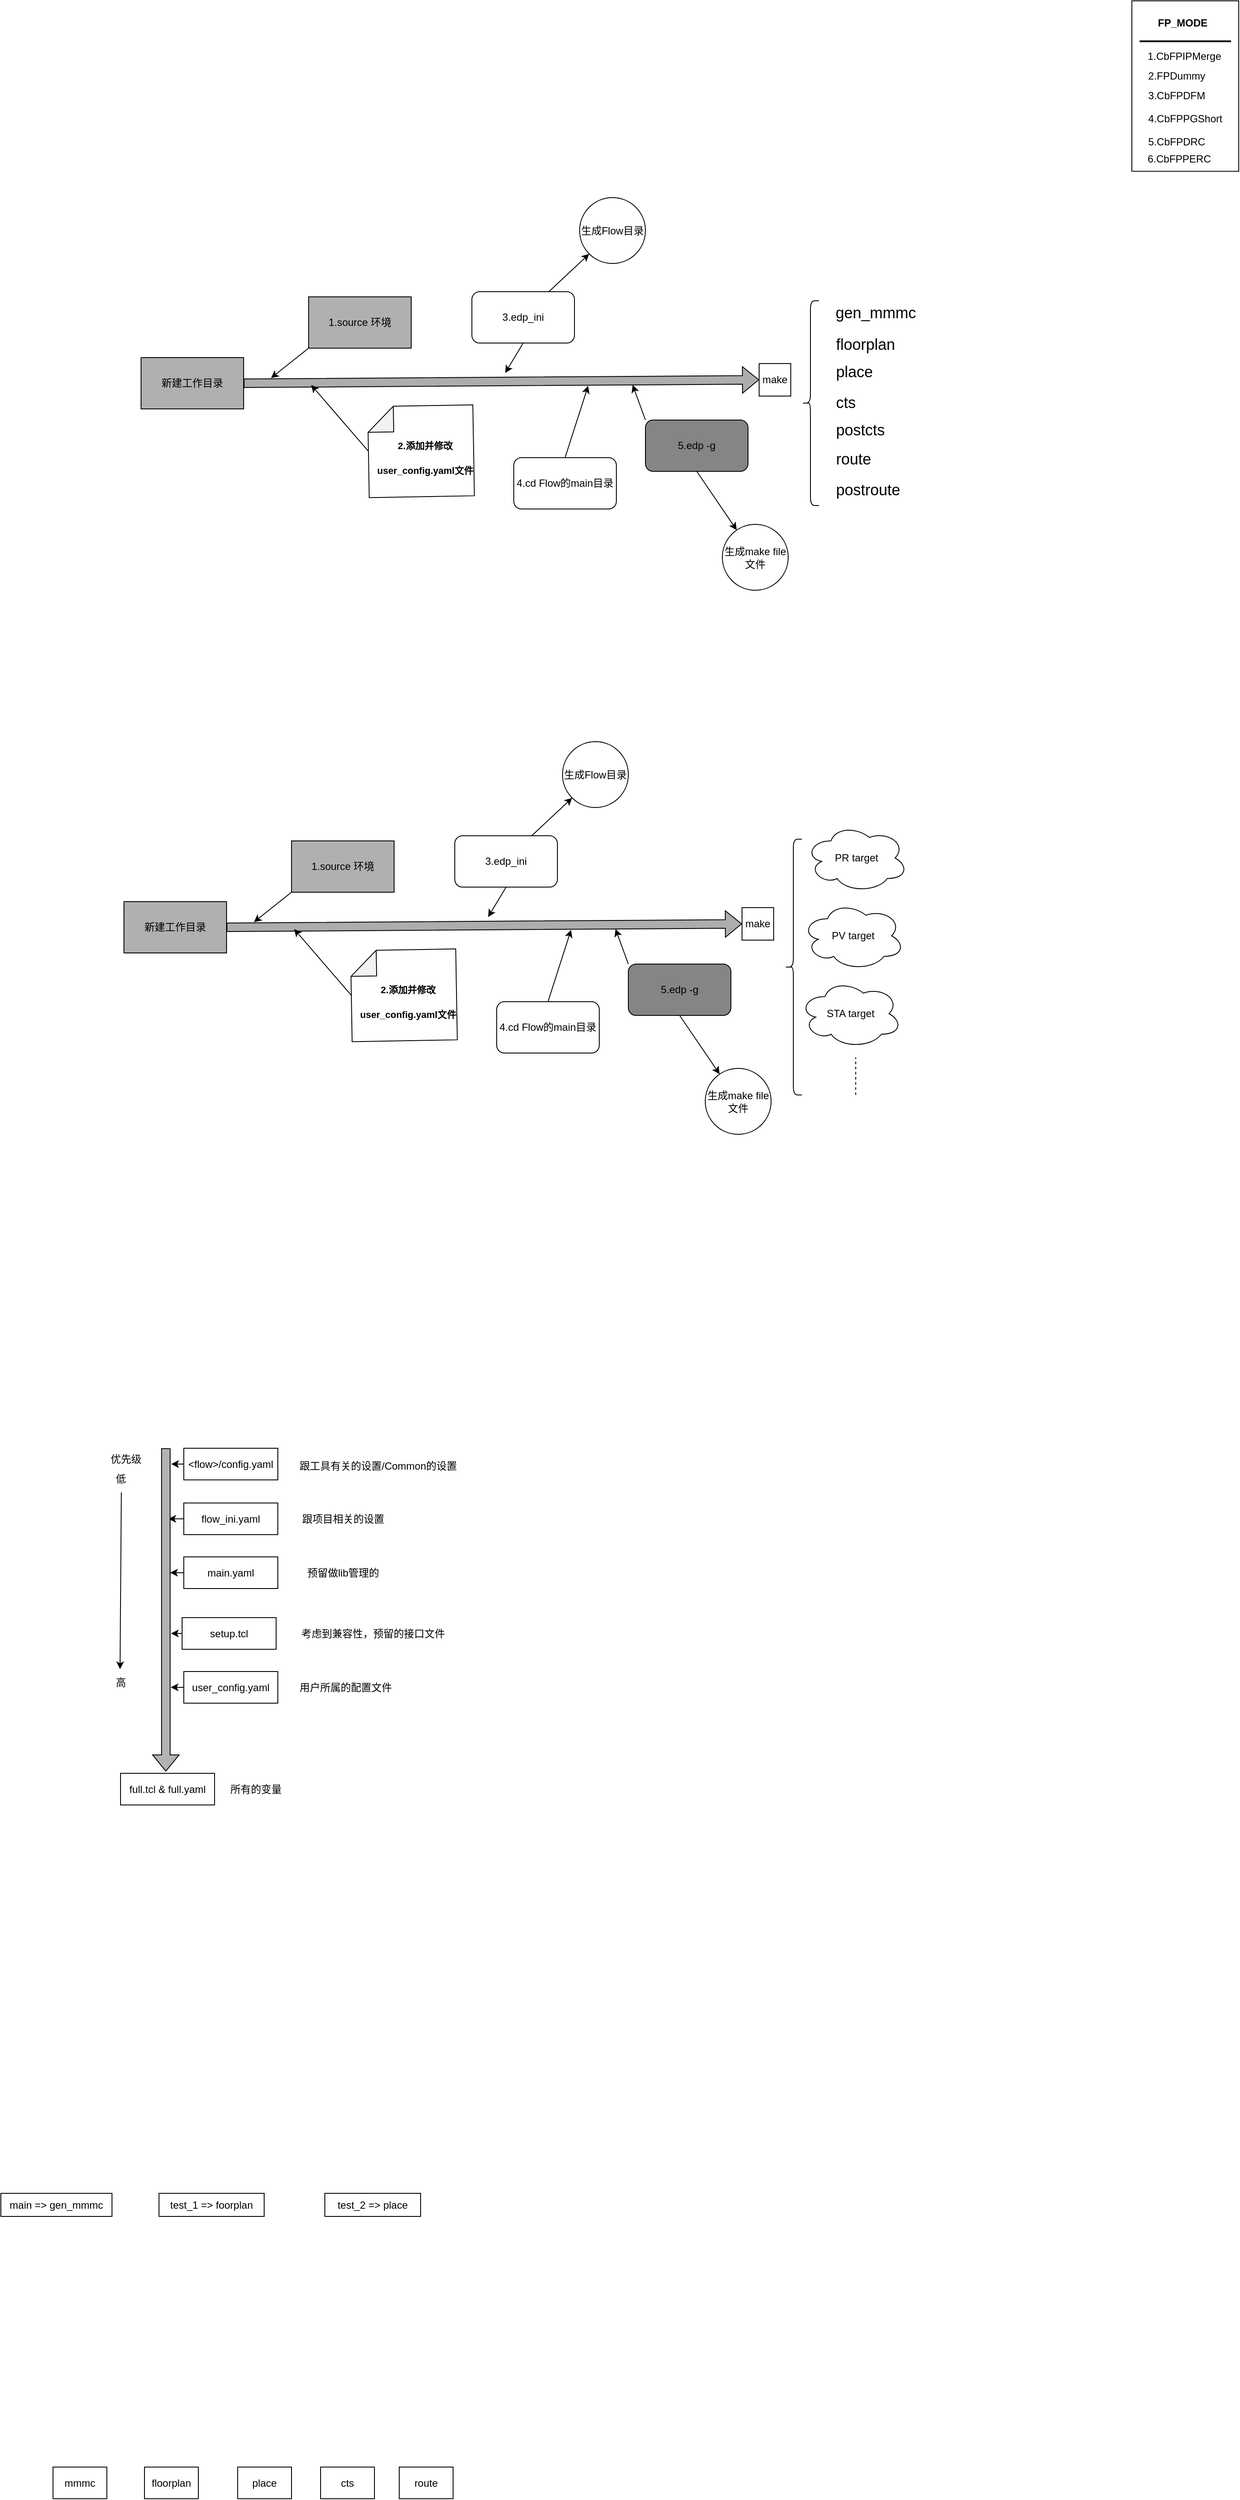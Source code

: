 <mxfile version="24.7.7">
  <diagram id="2Edrh2dbVa9gK9jKkyzz" name="第 1 页">
    <mxGraphModel dx="1160" dy="507" grid="0" gridSize="10" guides="1" tooltips="1" connect="1" arrows="1" fold="1" page="1" pageScale="1" pageWidth="50000" pageHeight="50000" math="0" shadow="0">
      <root>
        <mxCell id="0" />
        <mxCell id="1" parent="0" />
        <mxCell id="g1J860Th6vdiFnxwKssL-17" value="1.source 环境" style="rounded=0;whiteSpace=wrap;html=1;fillColor=#B0B0B0;" parent="1" vertex="1">
          <mxGeometry x="452" y="551" width="120" height="60" as="geometry" />
        </mxCell>
        <mxCell id="g1J860Th6vdiFnxwKssL-18" value="新建工作目录" style="rounded=0;whiteSpace=wrap;html=1;fillColor=#B0B0B0;" parent="1" vertex="1">
          <mxGeometry x="256" y="622" width="120" height="60" as="geometry" />
        </mxCell>
        <mxCell id="g1J860Th6vdiFnxwKssL-22" value="" style="group" parent="1" vertex="1" connectable="0">
          <mxGeometry x="509" y="686" width="149" height="91" as="geometry" />
        </mxCell>
        <mxCell id="g1J860Th6vdiFnxwKssL-20" value="" style="shape=note;whiteSpace=wrap;html=1;backgroundOutline=1;darkOpacity=0.05;rotation=-91;" parent="g1J860Th6vdiFnxwKssL-22" vertex="1">
          <mxGeometry x="21.356" y="-16.023" width="106.288" height="123.045" as="geometry" />
        </mxCell>
        <mxCell id="g1J860Th6vdiFnxwKssL-21" value="&lt;font data-sider-select-id=&quot;ac3c47cb-9aac-4c60-aa73-1e2a86142721&quot; style=&quot;font-size: 11px;&quot;&gt;2.添加并修改&lt;/font&gt;&lt;div&gt;&lt;font data-sider-select-id=&quot;ac3c47cb-9aac-4c60-aa73-1e2a86142721&quot; style=&quot;font-size: 11px;&quot;&gt;user_config.yaml文件&lt;/font&gt;&lt;/div&gt;" style="text;strokeColor=none;fillColor=none;html=1;fontSize=24;fontStyle=1;verticalAlign=middle;align=center;" parent="g1J860Th6vdiFnxwKssL-22" vertex="1">
          <mxGeometry x="33.139" y="34.137" width="90.844" height="30.382" as="geometry" />
        </mxCell>
        <mxCell id="g1J860Th6vdiFnxwKssL-23" value="3.edp_ini" style="rounded=1;whiteSpace=wrap;html=1;" parent="1" vertex="1">
          <mxGeometry x="643" y="545" width="120" height="60" as="geometry" />
        </mxCell>
        <mxCell id="g1J860Th6vdiFnxwKssL-24" value="5.edp -g" style="rounded=1;whiteSpace=wrap;html=1;fillColor=#858585;" parent="1" vertex="1">
          <mxGeometry x="846" y="695" width="120" height="60" as="geometry" />
        </mxCell>
        <mxCell id="g1J860Th6vdiFnxwKssL-25" value="" style="shape=flexArrow;endArrow=classic;html=1;rounded=0;exitX=1;exitY=0.5;exitDx=0;exitDy=0;fillColor=#ADADAD;entryX=0;entryY=0.5;entryDx=0;entryDy=0;" parent="1" source="g1J860Th6vdiFnxwKssL-18" target="oWbEBl2o8Fg8DfM6E3F1-1" edge="1">
          <mxGeometry width="50" height="50" relative="1" as="geometry">
            <mxPoint x="443" y="663" as="sourcePoint" />
            <mxPoint x="994" y="645" as="targetPoint" />
          </mxGeometry>
        </mxCell>
        <mxCell id="g1J860Th6vdiFnxwKssL-26" value="" style="endArrow=classic;html=1;rounded=0;exitX=0;exitY=1;exitDx=0;exitDy=0;" parent="1" source="g1J860Th6vdiFnxwKssL-17" edge="1">
          <mxGeometry width="50" height="50" relative="1" as="geometry">
            <mxPoint x="713" y="447" as="sourcePoint" />
            <mxPoint x="408" y="646" as="targetPoint" />
          </mxGeometry>
        </mxCell>
        <mxCell id="g1J860Th6vdiFnxwKssL-28" value="" style="endArrow=classic;html=1;rounded=0;exitX=0;exitY=0;exitDx=54.174;exitDy=0;exitPerimeter=0;" parent="1" source="g1J860Th6vdiFnxwKssL-20" edge="1">
          <mxGeometry width="50" height="50" relative="1" as="geometry">
            <mxPoint x="713" y="568" as="sourcePoint" />
            <mxPoint x="455" y="654" as="targetPoint" />
          </mxGeometry>
        </mxCell>
        <mxCell id="g1J860Th6vdiFnxwKssL-29" value="" style="endArrow=classic;html=1;rounded=0;exitX=0.5;exitY=1;exitDx=0;exitDy=0;" parent="1" source="g1J860Th6vdiFnxwKssL-23" edge="1">
          <mxGeometry width="50" height="50" relative="1" as="geometry">
            <mxPoint x="713" y="568" as="sourcePoint" />
            <mxPoint x="682" y="640" as="targetPoint" />
          </mxGeometry>
        </mxCell>
        <mxCell id="g1J860Th6vdiFnxwKssL-30" value="" style="endArrow=classic;html=1;rounded=0;exitX=0;exitY=0;exitDx=0;exitDy=0;" parent="1" source="g1J860Th6vdiFnxwKssL-24" edge="1">
          <mxGeometry width="50" height="50" relative="1" as="geometry">
            <mxPoint x="713" y="568" as="sourcePoint" />
            <mxPoint x="831" y="654" as="targetPoint" />
          </mxGeometry>
        </mxCell>
        <mxCell id="g1J860Th6vdiFnxwKssL-31" value="生成make file文件" style="ellipse;whiteSpace=wrap;html=1;" parent="1" vertex="1">
          <mxGeometry x="936" y="817" width="77" height="77" as="geometry" />
        </mxCell>
        <mxCell id="g1J860Th6vdiFnxwKssL-32" value="生成Flow目录" style="ellipse;whiteSpace=wrap;html=1;" parent="1" vertex="1">
          <mxGeometry x="769" y="435" width="77" height="77" as="geometry" />
        </mxCell>
        <mxCell id="g1J860Th6vdiFnxwKssL-33" value="" style="endArrow=classic;html=1;rounded=0;exitX=0.75;exitY=0;exitDx=0;exitDy=0;entryX=0;entryY=1;entryDx=0;entryDy=0;" parent="1" source="g1J860Th6vdiFnxwKssL-23" target="g1J860Th6vdiFnxwKssL-32" edge="1">
          <mxGeometry width="50" height="50" relative="1" as="geometry">
            <mxPoint x="713" y="690" as="sourcePoint" />
            <mxPoint x="763" y="640" as="targetPoint" />
          </mxGeometry>
        </mxCell>
        <mxCell id="g1J860Th6vdiFnxwKssL-34" value="" style="endArrow=classic;html=1;rounded=0;exitX=0.5;exitY=1;exitDx=0;exitDy=0;" parent="1" source="g1J860Th6vdiFnxwKssL-24" target="g1J860Th6vdiFnxwKssL-31" edge="1">
          <mxGeometry width="50" height="50" relative="1" as="geometry">
            <mxPoint x="713" y="690" as="sourcePoint" />
            <mxPoint x="763" y="640" as="targetPoint" />
          </mxGeometry>
        </mxCell>
        <mxCell id="oWbEBl2o8Fg8DfM6E3F1-1" value="make" style="rounded=0;whiteSpace=wrap;html=1;" parent="1" vertex="1">
          <mxGeometry x="979" y="629" width="37" height="38" as="geometry" />
        </mxCell>
        <mxCell id="oWbEBl2o8Fg8DfM6E3F1-2" value="" style="shape=curlyBracket;whiteSpace=wrap;html=1;rounded=1;labelPosition=left;verticalLabelPosition=middle;align=right;verticalAlign=middle;" parent="1" vertex="1">
          <mxGeometry x="1029" y="555.62" width="20" height="239.38" as="geometry" />
        </mxCell>
        <mxCell id="oWbEBl2o8Fg8DfM6E3F1-46" value="" style="group" parent="1" vertex="1" connectable="0">
          <mxGeometry x="1415" y="205" width="125" height="199.25" as="geometry" />
        </mxCell>
        <mxCell id="oWbEBl2o8Fg8DfM6E3F1-40" value="&lt;div&gt;&lt;div&gt;&lt;br&gt;&lt;/div&gt;&lt;/div&gt;" style="rounded=0;whiteSpace=wrap;html=1;" parent="oWbEBl2o8Fg8DfM6E3F1-46" vertex="1">
          <mxGeometry width="125" height="199.25" as="geometry" />
        </mxCell>
        <mxCell id="oWbEBl2o8Fg8DfM6E3F1-41" value="" style="line;strokeWidth=2;html=1;" parent="oWbEBl2o8Fg8DfM6E3F1-46" vertex="1">
          <mxGeometry x="9.009" y="40.137" width="106.982" height="14.335" as="geometry" />
        </mxCell>
        <mxCell id="oWbEBl2o8Fg8DfM6E3F1-47" value="&lt;b data-sider-select-id=&quot;d9ca1631-cc6f-4ed3-a639-94c9e689825b&quot;&gt;FP_MODE&lt;/b&gt;" style="text;html=1;align=center;verticalAlign=middle;resizable=0;points=[];autosize=1;strokeColor=none;fillColor=none;" parent="oWbEBl2o8Fg8DfM6E3F1-46" vertex="1">
          <mxGeometry x="20.997" y="12.939" width="76" height="26" as="geometry" />
        </mxCell>
        <mxCell id="oWbEBl2o8Fg8DfM6E3F1-54" value="&lt;span data-sider-select-id=&quot;99fa7711-8cff-403c-a371-6c08e8c9f001&quot; style=&quot;text-align: left; text-wrap: wrap;&quot;&gt;&lt;font data-sider-select-id=&quot;bf49ba30-4566-4030-b8a1-2bf71007fc2c&quot; style=&quot;font-size: 12px;&quot;&gt;2.FPDummy&lt;/font&gt;&lt;/span&gt;" style="text;html=1;align=center;verticalAlign=middle;resizable=0;points=[];autosize=1;strokeColor=none;fillColor=none;" parent="oWbEBl2o8Fg8DfM6E3F1-46" vertex="1">
          <mxGeometry x="9.01" y="74.784" width="85" height="26" as="geometry" />
        </mxCell>
        <mxCell id="oWbEBl2o8Fg8DfM6E3F1-49" value="&lt;font data-sider-select-id=&quot;fd33093a-4f0a-4e13-8372-76dc305c88ec&quot; style=&quot;font-size: 12px;&quot;&gt;3.CbFPDFM&lt;/font&gt;" style="text;html=1;align=center;verticalAlign=middle;resizable=0;points=[];autosize=1;strokeColor=none;fillColor=none;" parent="oWbEBl2o8Fg8DfM6E3F1-46" vertex="1">
          <mxGeometry x="9.01" y="97.798" width="85" height="26" as="geometry" />
        </mxCell>
        <mxCell id="oWbEBl2o8Fg8DfM6E3F1-50" value="&lt;font data-sider-select-id=&quot;a13554c6-6b40-4dca-953b-ee59fdd4d036&quot; style=&quot;font-size: 12px;&quot;&gt;4.CbFPPGShort&lt;/font&gt;" style="text;html=1;align=center;verticalAlign=middle;resizable=0;points=[];autosize=1;strokeColor=none;fillColor=none;" parent="oWbEBl2o8Fg8DfM6E3F1-46" vertex="1">
          <mxGeometry x="9.01" y="124.989" width="105" height="26" as="geometry" />
        </mxCell>
        <mxCell id="oWbEBl2o8Fg8DfM6E3F1-51" value="&lt;font data-sider-select-id=&quot;acddb4a8-8911-43b6-9aab-9c53931a1b9e&quot; style=&quot;font-size: 12px;&quot;&gt;5.CbFPDRC&lt;/font&gt;" style="text;html=1;align=center;verticalAlign=middle;resizable=0;points=[];autosize=1;strokeColor=none;fillColor=none;" parent="oWbEBl2o8Fg8DfM6E3F1-46" vertex="1">
          <mxGeometry x="9.01" y="152.183" width="85" height="26" as="geometry" />
        </mxCell>
        <mxCell id="oWbEBl2o8Fg8DfM6E3F1-52" value="&lt;font data-sider-select-id=&quot;4f210d57-bb04-4a2b-893e-a420c23c2cde&quot; style=&quot;font-size: 12px;&quot;&gt;6.CbFPPERC&lt;/font&gt;" style="text;html=1;align=center;verticalAlign=middle;resizable=0;points=[];autosize=1;strokeColor=none;fillColor=none;" parent="oWbEBl2o8Fg8DfM6E3F1-46" vertex="1">
          <mxGeometry x="9.01" y="172.056" width="92" height="26" as="geometry" />
        </mxCell>
        <mxCell id="oWbEBl2o8Fg8DfM6E3F1-53" value="&lt;div&gt;&lt;span style=&quot;text-align: left;&quot; data-sider-select-id=&quot;d6f26f39-66fe-4509-8251-e858bef17e57&quot;&gt;&lt;font data-sider-select-id=&quot;4eeca90d-0ec9-4b86-97ac-9a9df71933e0&quot; style=&quot;font-size: 12px;&quot;&gt;1.CbFPIPMerge&lt;/font&gt;&lt;/span&gt;&lt;/div&gt;&lt;div&gt;&lt;br style=&quot;text-wrap: wrap;&quot;&gt;&lt;/div&gt;" style="text;html=1;align=center;verticalAlign=middle;resizable=0;points=[];autosize=1;strokeColor=none;fillColor=none;" parent="oWbEBl2o8Fg8DfM6E3F1-46" vertex="1">
          <mxGeometry x="9.01" y="51.512" width="104" height="41" as="geometry" />
        </mxCell>
        <mxCell id="_2UC7QPBTQOqAa1snjqE-1" value="&lt;font style=&quot;font-size: 18px;&quot;&gt;floorplan&lt;/font&gt;" style="text;html=1;align=center;verticalAlign=middle;resizable=0;points=[];autosize=1;strokeColor=none;fillColor=none;" parent="1" vertex="1">
          <mxGeometry x="1059" y="590" width="87" height="34" as="geometry" />
        </mxCell>
        <mxCell id="_2UC7QPBTQOqAa1snjqE-2" value="4.cd Flow的main目录" style="rounded=1;whiteSpace=wrap;html=1;" parent="1" vertex="1">
          <mxGeometry x="692" y="739" width="120" height="60" as="geometry" />
        </mxCell>
        <mxCell id="_2UC7QPBTQOqAa1snjqE-3" value="" style="endArrow=classic;html=1;rounded=0;exitX=0.5;exitY=0;exitDx=0;exitDy=0;" parent="1" source="_2UC7QPBTQOqAa1snjqE-2" edge="1">
          <mxGeometry width="50" height="50" relative="1" as="geometry">
            <mxPoint x="706" y="687" as="sourcePoint" />
            <mxPoint x="779" y="655" as="targetPoint" />
          </mxGeometry>
        </mxCell>
        <mxCell id="_2UC7QPBTQOqAa1snjqE-4" value="&lt;font style=&quot;font-size: 18px;&quot;&gt;place&lt;/font&gt;" style="text;html=1;align=center;verticalAlign=middle;resizable=0;points=[];autosize=1;strokeColor=none;fillColor=none;" parent="1" vertex="1">
          <mxGeometry x="1059" y="622" width="61" height="34" as="geometry" />
        </mxCell>
        <mxCell id="_2UC7QPBTQOqAa1snjqE-5" value="&lt;font style=&quot;font-size: 18px;&quot;&gt;cts&lt;/font&gt;" style="text;html=1;align=center;verticalAlign=middle;resizable=0;points=[];autosize=1;strokeColor=none;fillColor=none;" parent="1" vertex="1">
          <mxGeometry x="1059" y="658.31" width="41" height="34" as="geometry" />
        </mxCell>
        <mxCell id="_2UC7QPBTQOqAa1snjqE-6" value="&lt;font style=&quot;font-size: 18px;&quot;&gt;postcts&lt;/font&gt;" style="text;html=1;align=center;verticalAlign=middle;resizable=0;points=[];autosize=1;strokeColor=none;fillColor=none;" parent="1" vertex="1">
          <mxGeometry x="1059" y="690" width="75" height="34" as="geometry" />
        </mxCell>
        <mxCell id="_2UC7QPBTQOqAa1snjqE-7" value="&lt;font style=&quot;font-size: 18px;&quot;&gt;route&lt;/font&gt;" style="text;html=1;align=center;verticalAlign=middle;resizable=0;points=[];autosize=1;strokeColor=none;fillColor=none;" parent="1" vertex="1">
          <mxGeometry x="1059" y="724" width="59" height="34" as="geometry" />
        </mxCell>
        <mxCell id="_2UC7QPBTQOqAa1snjqE-8" value="&lt;font style=&quot;font-size: 18px;&quot;&gt;postroute&lt;/font&gt;" style="text;html=1;align=center;verticalAlign=middle;resizable=0;points=[];autosize=1;strokeColor=none;fillColor=none;" parent="1" vertex="1">
          <mxGeometry x="1059" y="760" width="93" height="34" as="geometry" />
        </mxCell>
        <mxCell id="_2UC7QPBTQOqAa1snjqE-10" value="1.source 环境" style="rounded=0;whiteSpace=wrap;html=1;fillColor=#B0B0B0;" parent="1" vertex="1">
          <mxGeometry x="432" y="1187" width="120" height="60" as="geometry" />
        </mxCell>
        <mxCell id="_2UC7QPBTQOqAa1snjqE-11" value="新建工作目录" style="rounded=0;whiteSpace=wrap;html=1;fillColor=#B0B0B0;" parent="1" vertex="1">
          <mxGeometry x="236" y="1258" width="120" height="60" as="geometry" />
        </mxCell>
        <mxCell id="_2UC7QPBTQOqAa1snjqE-12" value="" style="group" parent="1" vertex="1" connectable="0">
          <mxGeometry x="489" y="1322" width="149" height="91" as="geometry" />
        </mxCell>
        <mxCell id="_2UC7QPBTQOqAa1snjqE-13" value="" style="shape=note;whiteSpace=wrap;html=1;backgroundOutline=1;darkOpacity=0.05;rotation=-91;" parent="_2UC7QPBTQOqAa1snjqE-12" vertex="1">
          <mxGeometry x="21.356" y="-16.023" width="106.288" height="123.045" as="geometry" />
        </mxCell>
        <mxCell id="_2UC7QPBTQOqAa1snjqE-14" value="&lt;font data-sider-select-id=&quot;ac3c47cb-9aac-4c60-aa73-1e2a86142721&quot; style=&quot;font-size: 11px;&quot;&gt;2.添加并修改&lt;/font&gt;&lt;div&gt;&lt;font data-sider-select-id=&quot;ac3c47cb-9aac-4c60-aa73-1e2a86142721&quot; style=&quot;font-size: 11px;&quot;&gt;user_config.yaml文件&lt;/font&gt;&lt;/div&gt;" style="text;strokeColor=none;fillColor=none;html=1;fontSize=24;fontStyle=1;verticalAlign=middle;align=center;" parent="_2UC7QPBTQOqAa1snjqE-12" vertex="1">
          <mxGeometry x="33.139" y="34.137" width="90.844" height="30.382" as="geometry" />
        </mxCell>
        <mxCell id="_2UC7QPBTQOqAa1snjqE-15" value="3.edp_ini" style="rounded=1;whiteSpace=wrap;html=1;" parent="1" vertex="1">
          <mxGeometry x="623" y="1181" width="120" height="60" as="geometry" />
        </mxCell>
        <mxCell id="_2UC7QPBTQOqAa1snjqE-16" value="5.edp -g" style="rounded=1;whiteSpace=wrap;html=1;fillColor=#858585;" parent="1" vertex="1">
          <mxGeometry x="826" y="1331" width="120" height="60" as="geometry" />
        </mxCell>
        <mxCell id="_2UC7QPBTQOqAa1snjqE-17" value="" style="shape=flexArrow;endArrow=classic;html=1;rounded=0;exitX=1;exitY=0.5;exitDx=0;exitDy=0;fillColor=#ADADAD;entryX=0;entryY=0.5;entryDx=0;entryDy=0;" parent="1" source="_2UC7QPBTQOqAa1snjqE-11" target="_2UC7QPBTQOqAa1snjqE-26" edge="1">
          <mxGeometry width="50" height="50" relative="1" as="geometry">
            <mxPoint x="423" y="1299" as="sourcePoint" />
            <mxPoint x="974" y="1281" as="targetPoint" />
          </mxGeometry>
        </mxCell>
        <mxCell id="_2UC7QPBTQOqAa1snjqE-18" value="" style="endArrow=classic;html=1;rounded=0;exitX=0;exitY=1;exitDx=0;exitDy=0;" parent="1" source="_2UC7QPBTQOqAa1snjqE-10" edge="1">
          <mxGeometry width="50" height="50" relative="1" as="geometry">
            <mxPoint x="693" y="1083" as="sourcePoint" />
            <mxPoint x="388" y="1282" as="targetPoint" />
          </mxGeometry>
        </mxCell>
        <mxCell id="_2UC7QPBTQOqAa1snjqE-19" value="" style="endArrow=classic;html=1;rounded=0;exitX=0;exitY=0;exitDx=54.174;exitDy=0;exitPerimeter=0;" parent="1" source="_2UC7QPBTQOqAa1snjqE-13" edge="1">
          <mxGeometry width="50" height="50" relative="1" as="geometry">
            <mxPoint x="693" y="1204" as="sourcePoint" />
            <mxPoint x="435" y="1290" as="targetPoint" />
          </mxGeometry>
        </mxCell>
        <mxCell id="_2UC7QPBTQOqAa1snjqE-20" value="" style="endArrow=classic;html=1;rounded=0;exitX=0.5;exitY=1;exitDx=0;exitDy=0;" parent="1" source="_2UC7QPBTQOqAa1snjqE-15" edge="1">
          <mxGeometry width="50" height="50" relative="1" as="geometry">
            <mxPoint x="693" y="1204" as="sourcePoint" />
            <mxPoint x="662" y="1276" as="targetPoint" />
          </mxGeometry>
        </mxCell>
        <mxCell id="_2UC7QPBTQOqAa1snjqE-21" value="" style="endArrow=classic;html=1;rounded=0;exitX=0;exitY=0;exitDx=0;exitDy=0;" parent="1" source="_2UC7QPBTQOqAa1snjqE-16" edge="1">
          <mxGeometry width="50" height="50" relative="1" as="geometry">
            <mxPoint x="693" y="1204" as="sourcePoint" />
            <mxPoint x="811" y="1290" as="targetPoint" />
          </mxGeometry>
        </mxCell>
        <mxCell id="_2UC7QPBTQOqAa1snjqE-22" value="生成make file文件" style="ellipse;whiteSpace=wrap;html=1;" parent="1" vertex="1">
          <mxGeometry x="916" y="1453" width="77" height="77" as="geometry" />
        </mxCell>
        <mxCell id="_2UC7QPBTQOqAa1snjqE-23" value="生成Flow目录" style="ellipse;whiteSpace=wrap;html=1;" parent="1" vertex="1">
          <mxGeometry x="749" y="1071" width="77" height="77" as="geometry" />
        </mxCell>
        <mxCell id="_2UC7QPBTQOqAa1snjqE-24" value="" style="endArrow=classic;html=1;rounded=0;exitX=0.75;exitY=0;exitDx=0;exitDy=0;entryX=0;entryY=1;entryDx=0;entryDy=0;" parent="1" source="_2UC7QPBTQOqAa1snjqE-15" target="_2UC7QPBTQOqAa1snjqE-23" edge="1">
          <mxGeometry width="50" height="50" relative="1" as="geometry">
            <mxPoint x="693" y="1326" as="sourcePoint" />
            <mxPoint x="743" y="1276" as="targetPoint" />
          </mxGeometry>
        </mxCell>
        <mxCell id="_2UC7QPBTQOqAa1snjqE-25" value="" style="endArrow=classic;html=1;rounded=0;exitX=0.5;exitY=1;exitDx=0;exitDy=0;" parent="1" source="_2UC7QPBTQOqAa1snjqE-16" target="_2UC7QPBTQOqAa1snjqE-22" edge="1">
          <mxGeometry width="50" height="50" relative="1" as="geometry">
            <mxPoint x="693" y="1326" as="sourcePoint" />
            <mxPoint x="743" y="1276" as="targetPoint" />
          </mxGeometry>
        </mxCell>
        <mxCell id="_2UC7QPBTQOqAa1snjqE-26" value="make" style="rounded=0;whiteSpace=wrap;html=1;" parent="1" vertex="1">
          <mxGeometry x="959" y="1265" width="37" height="38" as="geometry" />
        </mxCell>
        <mxCell id="_2UC7QPBTQOqAa1snjqE-27" value="" style="shape=curlyBracket;whiteSpace=wrap;html=1;rounded=1;labelPosition=left;verticalLabelPosition=middle;align=right;verticalAlign=middle;" parent="1" vertex="1">
          <mxGeometry x="1009" y="1185" width="20" height="299" as="geometry" />
        </mxCell>
        <mxCell id="_2UC7QPBTQOqAa1snjqE-29" value="4.cd Flow的main目录" style="rounded=1;whiteSpace=wrap;html=1;" parent="1" vertex="1">
          <mxGeometry x="672" y="1375" width="120" height="60" as="geometry" />
        </mxCell>
        <mxCell id="_2UC7QPBTQOqAa1snjqE-30" value="" style="endArrow=classic;html=1;rounded=0;exitX=0.5;exitY=0;exitDx=0;exitDy=0;" parent="1" source="_2UC7QPBTQOqAa1snjqE-29" edge="1">
          <mxGeometry width="50" height="50" relative="1" as="geometry">
            <mxPoint x="686" y="1323" as="sourcePoint" />
            <mxPoint x="759" y="1291" as="targetPoint" />
          </mxGeometry>
        </mxCell>
        <mxCell id="_2UC7QPBTQOqAa1snjqE-36" value="PR target" style="ellipse;shape=cloud;whiteSpace=wrap;html=1;" parent="1" vertex="1">
          <mxGeometry x="1033" y="1167" width="120" height="80" as="geometry" />
        </mxCell>
        <mxCell id="_2UC7QPBTQOqAa1snjqE-37" value="PV target" style="ellipse;shape=cloud;whiteSpace=wrap;html=1;" parent="1" vertex="1">
          <mxGeometry x="1029" y="1258" width="120" height="80" as="geometry" />
        </mxCell>
        <mxCell id="_2UC7QPBTQOqAa1snjqE-38" value="STA target" style="ellipse;shape=cloud;whiteSpace=wrap;html=1;" parent="1" vertex="1">
          <mxGeometry x="1026" y="1349" width="120" height="80" as="geometry" />
        </mxCell>
        <mxCell id="_2UC7QPBTQOqAa1snjqE-39" value="" style="endArrow=none;dashed=1;html=1;rounded=0;" parent="1" edge="1">
          <mxGeometry width="50" height="50" relative="1" as="geometry">
            <mxPoint x="1092" y="1484" as="sourcePoint" />
            <mxPoint x="1092" y="1440" as="targetPoint" />
          </mxGeometry>
        </mxCell>
        <mxCell id="fot1-dn6BqoBOH9BtjJu-8" style="edgeStyle=orthogonalEdgeStyle;rounded=0;orthogonalLoop=1;jettySize=auto;html=1;exitX=0;exitY=0.5;exitDx=0;exitDy=0;" parent="1" source="fot1-dn6BqoBOH9BtjJu-1" edge="1">
          <mxGeometry relative="1" as="geometry">
            <mxPoint x="291.333" y="1916" as="targetPoint" />
          </mxGeometry>
        </mxCell>
        <mxCell id="fot1-dn6BqoBOH9BtjJu-1" value="&amp;lt;flow&amp;gt;/config.yaml" style="rounded=0;whiteSpace=wrap;html=1;" parent="1" vertex="1">
          <mxGeometry x="306" y="1897" width="110" height="37" as="geometry" />
        </mxCell>
        <mxCell id="fot1-dn6BqoBOH9BtjJu-9" style="edgeStyle=orthogonalEdgeStyle;rounded=0;orthogonalLoop=1;jettySize=auto;html=1;exitX=0;exitY=0.5;exitDx=0;exitDy=0;" parent="1" source="fot1-dn6BqoBOH9BtjJu-2" edge="1">
          <mxGeometry relative="1" as="geometry">
            <mxPoint x="288.0" y="1980" as="targetPoint" />
          </mxGeometry>
        </mxCell>
        <mxCell id="fot1-dn6BqoBOH9BtjJu-2" value="flow_ini.yaml" style="rounded=0;whiteSpace=wrap;html=1;" parent="1" vertex="1">
          <mxGeometry x="306" y="1961" width="110" height="37" as="geometry" />
        </mxCell>
        <mxCell id="fot1-dn6BqoBOH9BtjJu-10" style="edgeStyle=orthogonalEdgeStyle;rounded=0;orthogonalLoop=1;jettySize=auto;html=1;exitX=0;exitY=0.5;exitDx=0;exitDy=0;" parent="1" source="fot1-dn6BqoBOH9BtjJu-3" edge="1">
          <mxGeometry relative="1" as="geometry">
            <mxPoint x="290.0" y="2043" as="targetPoint" />
          </mxGeometry>
        </mxCell>
        <mxCell id="fot1-dn6BqoBOH9BtjJu-3" value="main.yaml" style="rounded=0;whiteSpace=wrap;html=1;" parent="1" vertex="1">
          <mxGeometry x="306" y="2024" width="110" height="37" as="geometry" />
        </mxCell>
        <mxCell id="fot1-dn6BqoBOH9BtjJu-11" style="edgeStyle=orthogonalEdgeStyle;rounded=0;orthogonalLoop=1;jettySize=auto;html=1;exitX=0;exitY=0.5;exitDx=0;exitDy=0;" parent="1" source="fot1-dn6BqoBOH9BtjJu-4" edge="1">
          <mxGeometry relative="1" as="geometry">
            <mxPoint x="291" y="2113" as="targetPoint" />
          </mxGeometry>
        </mxCell>
        <mxCell id="fot1-dn6BqoBOH9BtjJu-4" value="setup.tcl" style="rounded=0;whiteSpace=wrap;html=1;" parent="1" vertex="1">
          <mxGeometry x="304" y="2095" width="110" height="37" as="geometry" />
        </mxCell>
        <mxCell id="fot1-dn6BqoBOH9BtjJu-12" style="edgeStyle=orthogonalEdgeStyle;rounded=0;orthogonalLoop=1;jettySize=auto;html=1;exitX=0;exitY=0.5;exitDx=0;exitDy=0;" parent="1" source="fot1-dn6BqoBOH9BtjJu-5" edge="1">
          <mxGeometry relative="1" as="geometry">
            <mxPoint x="290.667" y="2177" as="targetPoint" />
          </mxGeometry>
        </mxCell>
        <mxCell id="fot1-dn6BqoBOH9BtjJu-5" value="user_config.yaml" style="rounded=0;whiteSpace=wrap;html=1;" parent="1" vertex="1">
          <mxGeometry x="306" y="2158" width="110" height="37" as="geometry" />
        </mxCell>
        <mxCell id="fot1-dn6BqoBOH9BtjJu-6" value="full.tcl &amp;amp; full.yaml" style="rounded=0;whiteSpace=wrap;html=1;" parent="1" vertex="1">
          <mxGeometry x="232" y="2277" width="110" height="37" as="geometry" />
        </mxCell>
        <mxCell id="fot1-dn6BqoBOH9BtjJu-7" value="" style="shape=flexArrow;endArrow=classic;html=1;rounded=0;fillColor=#B3B3B3;" parent="1" edge="1">
          <mxGeometry width="50" height="50" relative="1" as="geometry">
            <mxPoint x="285" y="1897" as="sourcePoint" />
            <mxPoint x="285" y="2275" as="targetPoint" />
          </mxGeometry>
        </mxCell>
        <mxCell id="fot1-dn6BqoBOH9BtjJu-17" value="所有的变量" style="text;html=1;align=center;verticalAlign=middle;resizable=0;points=[];autosize=1;strokeColor=none;fillColor=none;" parent="1" vertex="1">
          <mxGeometry x="351" y="2282.5" width="78" height="26" as="geometry" />
        </mxCell>
        <mxCell id="fot1-dn6BqoBOH9BtjJu-18" value="跟工具有关的设置/Common的设置" style="text;html=1;align=center;verticalAlign=middle;resizable=0;points=[];autosize=1;strokeColor=none;fillColor=none;" parent="1" vertex="1">
          <mxGeometry x="432" y="1905" width="202" height="26" as="geometry" />
        </mxCell>
        <mxCell id="fot1-dn6BqoBOH9BtjJu-19" value="跟项目相关的设置" style="text;html=1;align=center;verticalAlign=middle;resizable=0;points=[];autosize=1;strokeColor=none;fillColor=none;" parent="1" vertex="1">
          <mxGeometry x="435" y="1966.5" width="114" height="26" as="geometry" />
        </mxCell>
        <mxCell id="fot1-dn6BqoBOH9BtjJu-20" value="预留做lib管理的" style="text;html=1;align=center;verticalAlign=middle;resizable=0;points=[];autosize=1;strokeColor=none;fillColor=none;" parent="1" vertex="1">
          <mxGeometry x="441" y="2029.5" width="102" height="26" as="geometry" />
        </mxCell>
        <mxCell id="fot1-dn6BqoBOH9BtjJu-21" value="用户所属的配置文件" style="text;html=1;align=center;verticalAlign=middle;resizable=0;points=[];autosize=1;strokeColor=none;fillColor=none;" parent="1" vertex="1">
          <mxGeometry x="432" y="2163.5" width="126" height="26" as="geometry" />
        </mxCell>
        <mxCell id="fot1-dn6BqoBOH9BtjJu-22" value="考虑到兼容性，预留的接口文件" style="text;html=1;align=center;verticalAlign=middle;resizable=0;points=[];autosize=1;strokeColor=none;fillColor=none;" parent="1" vertex="1">
          <mxGeometry x="434" y="2100.5" width="186" height="26" as="geometry" />
        </mxCell>
        <mxCell id="fot1-dn6BqoBOH9BtjJu-23" value="优先级" style="text;html=1;align=center;verticalAlign=middle;resizable=0;points=[];autosize=1;strokeColor=none;fillColor=none;" parent="1" vertex="1">
          <mxGeometry x="211" y="1897" width="54" height="26" as="geometry" />
        </mxCell>
        <mxCell id="fot1-dn6BqoBOH9BtjJu-24" value="低" style="text;html=1;align=center;verticalAlign=middle;resizable=0;points=[];autosize=1;strokeColor=none;fillColor=none;" parent="1" vertex="1">
          <mxGeometry x="217" y="1920" width="30" height="26" as="geometry" />
        </mxCell>
        <mxCell id="fot1-dn6BqoBOH9BtjJu-25" value="高" style="text;html=1;align=center;verticalAlign=middle;resizable=0;points=[];autosize=1;strokeColor=none;fillColor=none;" parent="1" vertex="1">
          <mxGeometry x="217" y="2158" width="30" height="26" as="geometry" />
        </mxCell>
        <mxCell id="fot1-dn6BqoBOH9BtjJu-26" value="" style="endArrow=classic;html=1;rounded=0;exitX=0.531;exitY=1.102;exitDx=0;exitDy=0;exitPerimeter=0;entryX=0.481;entryY=-0.105;entryDx=0;entryDy=0;entryPerimeter=0;" parent="1" source="fot1-dn6BqoBOH9BtjJu-24" target="fot1-dn6BqoBOH9BtjJu-25" edge="1">
          <mxGeometry width="50" height="50" relative="1" as="geometry">
            <mxPoint x="453" y="2124" as="sourcePoint" />
            <mxPoint x="503" y="2074" as="targetPoint" />
          </mxGeometry>
        </mxCell>
        <mxCell id="QrOHKRXQDqSgTOH32D2a-2" value="&lt;span style=&quot;font-size: 18px;&quot;&gt;gen_mmmc&lt;/span&gt;" style="text;html=1;align=center;verticalAlign=middle;resizable=0;points=[];autosize=1;strokeColor=none;fillColor=none;" parent="1" vertex="1">
          <mxGeometry x="1059" y="553" width="112" height="34" as="geometry" />
        </mxCell>
        <mxCell id="1Zt1AG3q7kdrJABkYCqZ-1" value="main =&amp;gt; gen_mmmc" style="rounded=0;whiteSpace=wrap;html=1;" parent="1" vertex="1">
          <mxGeometry x="92" y="2768" width="130" height="27" as="geometry" />
        </mxCell>
        <mxCell id="1Zt1AG3q7kdrJABkYCqZ-2" value="test_1 =&amp;gt; foorplan" style="rounded=0;whiteSpace=wrap;html=1;" parent="1" vertex="1">
          <mxGeometry x="277" y="2768" width="123" height="27" as="geometry" />
        </mxCell>
        <mxCell id="1Zt1AG3q7kdrJABkYCqZ-3" value="test_2 =&amp;gt; place" style="rounded=0;whiteSpace=wrap;html=1;" parent="1" vertex="1">
          <mxGeometry x="471" y="2768" width="112" height="27" as="geometry" />
        </mxCell>
        <mxCell id="1Zt1AG3q7kdrJABkYCqZ-8" value="mmmc" style="rounded=0;whiteSpace=wrap;html=1;" parent="1" vertex="1">
          <mxGeometry x="153" y="3088" width="63" height="37" as="geometry" />
        </mxCell>
        <mxCell id="1Zt1AG3q7kdrJABkYCqZ-9" value="floorplan" style="rounded=0;whiteSpace=wrap;html=1;" parent="1" vertex="1">
          <mxGeometry x="260" y="3088" width="63" height="37" as="geometry" />
        </mxCell>
        <mxCell id="1Zt1AG3q7kdrJABkYCqZ-10" value="place" style="rounded=0;whiteSpace=wrap;html=1;" parent="1" vertex="1">
          <mxGeometry x="369" y="3088" width="63" height="37" as="geometry" />
        </mxCell>
        <mxCell id="1Zt1AG3q7kdrJABkYCqZ-11" value="route" style="rounded=0;whiteSpace=wrap;html=1;" parent="1" vertex="1">
          <mxGeometry x="558" y="3088" width="63" height="37" as="geometry" />
        </mxCell>
        <mxCell id="1Zt1AG3q7kdrJABkYCqZ-12" value="cts" style="rounded=0;whiteSpace=wrap;html=1;" parent="1" vertex="1">
          <mxGeometry x="466" y="3088" width="63" height="37" as="geometry" />
        </mxCell>
      </root>
    </mxGraphModel>
  </diagram>
</mxfile>
